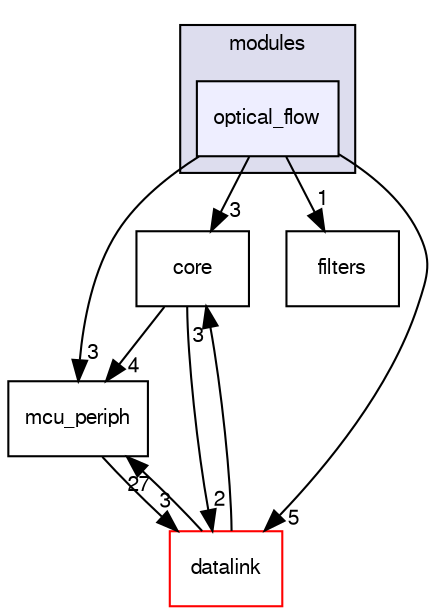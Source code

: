 digraph "sw/airborne/modules/optical_flow" {
  compound=true
  node [ fontsize="10", fontname="FreeSans"];
  edge [ labelfontsize="10", labelfontname="FreeSans"];
  subgraph clusterdir_c2abcdd6ccb39c3582929c0e3f5651c2 {
    graph [ bgcolor="#ddddee", pencolor="black", label="modules" fontname="FreeSans", fontsize="10", URL="dir_c2abcdd6ccb39c3582929c0e3f5651c2.html"]
  dir_f52ac0bf93f8ebf53ea13ad6120e8a63 [shape=box, label="optical_flow", style="filled", fillcolor="#eeeeff", pencolor="black", URL="dir_f52ac0bf93f8ebf53ea13ad6120e8a63.html"];
  }
  dir_0e703de7e76e38c62de795c957434487 [shape=box label="core" URL="dir_0e703de7e76e38c62de795c957434487.html"];
  dir_1ca43f6a116d741d80fb1d0555a2b198 [shape=box label="mcu_periph" URL="dir_1ca43f6a116d741d80fb1d0555a2b198.html"];
  dir_1444106569909aede49a887d28257b90 [shape=box label="filters" URL="dir_1444106569909aede49a887d28257b90.html"];
  dir_164c7aa663179b26059278e7f36078da [shape=box label="datalink" fillcolor="white" style="filled" color="red" URL="dir_164c7aa663179b26059278e7f36078da.html"];
  dir_0e703de7e76e38c62de795c957434487->dir_1ca43f6a116d741d80fb1d0555a2b198 [headlabel="4", labeldistance=1.5 headhref="dir_000128_000107.html"];
  dir_0e703de7e76e38c62de795c957434487->dir_164c7aa663179b26059278e7f36078da [headlabel="2", labeldistance=1.5 headhref="dir_000128_000034.html"];
  dir_f52ac0bf93f8ebf53ea13ad6120e8a63->dir_0e703de7e76e38c62de795c957434487 [headlabel="3", labeldistance=1.5 headhref="dir_000180_000128.html"];
  dir_f52ac0bf93f8ebf53ea13ad6120e8a63->dir_1ca43f6a116d741d80fb1d0555a2b198 [headlabel="3", labeldistance=1.5 headhref="dir_000180_000107.html"];
  dir_f52ac0bf93f8ebf53ea13ad6120e8a63->dir_1444106569909aede49a887d28257b90 [headlabel="1", labeldistance=1.5 headhref="dir_000180_000091.html"];
  dir_f52ac0bf93f8ebf53ea13ad6120e8a63->dir_164c7aa663179b26059278e7f36078da [headlabel="5", labeldistance=1.5 headhref="dir_000180_000034.html"];
  dir_1ca43f6a116d741d80fb1d0555a2b198->dir_164c7aa663179b26059278e7f36078da [headlabel="3", labeldistance=1.5 headhref="dir_000107_000034.html"];
  dir_164c7aa663179b26059278e7f36078da->dir_0e703de7e76e38c62de795c957434487 [headlabel="3", labeldistance=1.5 headhref="dir_000034_000128.html"];
  dir_164c7aa663179b26059278e7f36078da->dir_1ca43f6a116d741d80fb1d0555a2b198 [headlabel="27", labeldistance=1.5 headhref="dir_000034_000107.html"];
}
